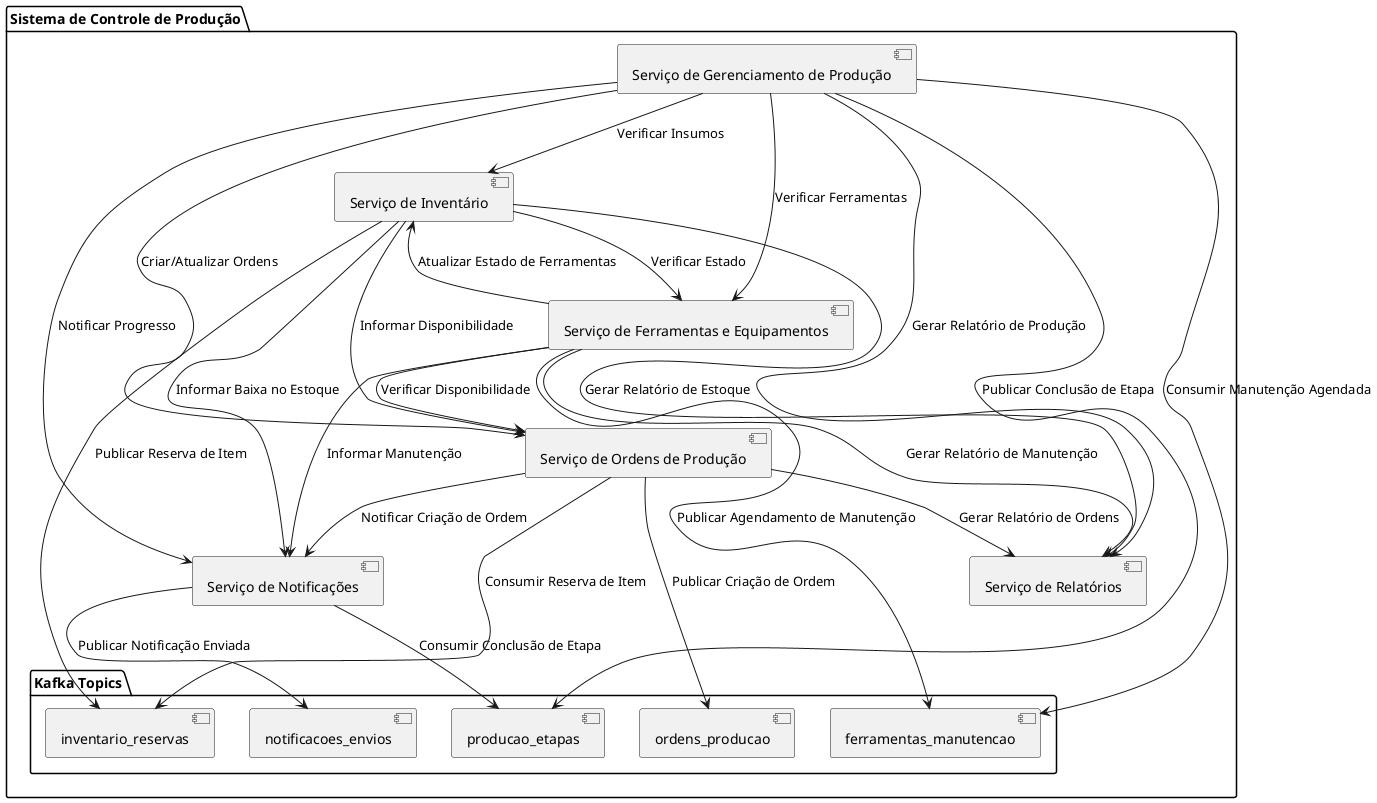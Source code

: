 @startuml
package "Sistema de Controle de Produção" {
  
  ' Serviços principais
  [Serviço de Gerenciamento de Produção]
  [Serviço de Inventário]
  [Serviço de Ordens de Produção]
  [Serviço de Ferramentas e Equipamentos]
  [Serviço de Notificações]
  [Serviço de Relatórios]

  ' Comunicação via APIs REST
  [Serviço de Gerenciamento de Produção] --> [Serviço de Inventário] : Verificar Insumos
  [Serviço de Gerenciamento de Produção] --> [Serviço de Ordens de Produção] : Criar/Atualizar Ordens
  [Serviço de Gerenciamento de Produção] --> [Serviço de Ferramentas e Equipamentos] : Verificar Ferramentas
  [Serviço de Gerenciamento de Produção] --> [Serviço de Notificações] : Notificar Progresso

  [Serviço de Inventário] --> [Serviço de Ferramentas e Equipamentos] : Verificar Estado
  [Serviço de Inventário] --> [Serviço de Ordens de Produção] : Informar Disponibilidade
  [Serviço de Inventário] --> [Serviço de Notificações] : Informar Baixa no Estoque

  [Serviço de Ordens de Produção] --> [Serviço de Notificações] : Notificar Criação de Ordem
  [Serviço de Ordens de Produção] --> [Serviço de Relatórios] : Gerar Relatório de Ordens

  [Serviço de Ferramentas e Equipamentos] --> [Serviço de Notificações] : Informar Manutenção
  [Serviço de Ferramentas e Equipamentos] --> [Serviço de Relatórios] : Gerar Relatório de Manutenção
  [Serviço de Ferramentas e Equipamentos] --> [Serviço de Inventário] : Atualizar Estado de Ferramentas
  [Serviço de Ferramentas e Equipamentos] --> [Serviço de Ordens de Produção] : Verificar Disponibilidade

  ' Comunicação via Mensageria (Kafka/RabbitMQ)
  package "Kafka Topics" {
    [producao_etapas]
    [inventario_reservas]
    [ordens_producao]
    [ferramentas_manutencao]
    [notificacoes_envios]
  }

  [Serviço de Gerenciamento de Produção] --> [producao_etapas] : Publicar Conclusão de Etapa
  [Serviço de Inventário] --> [inventario_reservas] : Publicar Reserva de Item
  [Serviço de Ordens de Produção] --> [ordens_producao] : Publicar Criação de Ordem
  [Serviço de Ferramentas e Equipamentos] --> [ferramentas_manutencao] : Publicar Agendamento de Manutenção
  [Serviço de Notificações] --> [notificacoes_envios] : Publicar Notificação Enviada

  [Serviço de Notificações] --> [producao_etapas] : Consumir Conclusão de Etapa
  [Serviço de Ordens de Produção] --> [inventario_reservas] : Consumir Reserva de Item
  [Serviço de Gerenciamento de Produção] --> [ferramentas_manutencao] : Consumir Manutenção Agendada

  ' Relatórios
  [Serviço de Gerenciamento de Produção] --> [Serviço de Relatórios] : Gerar Relatório de Produção
  [Serviço de Inventário] --> [Serviço de Relatórios] : Gerar Relatório de Estoque
}
@enduml
